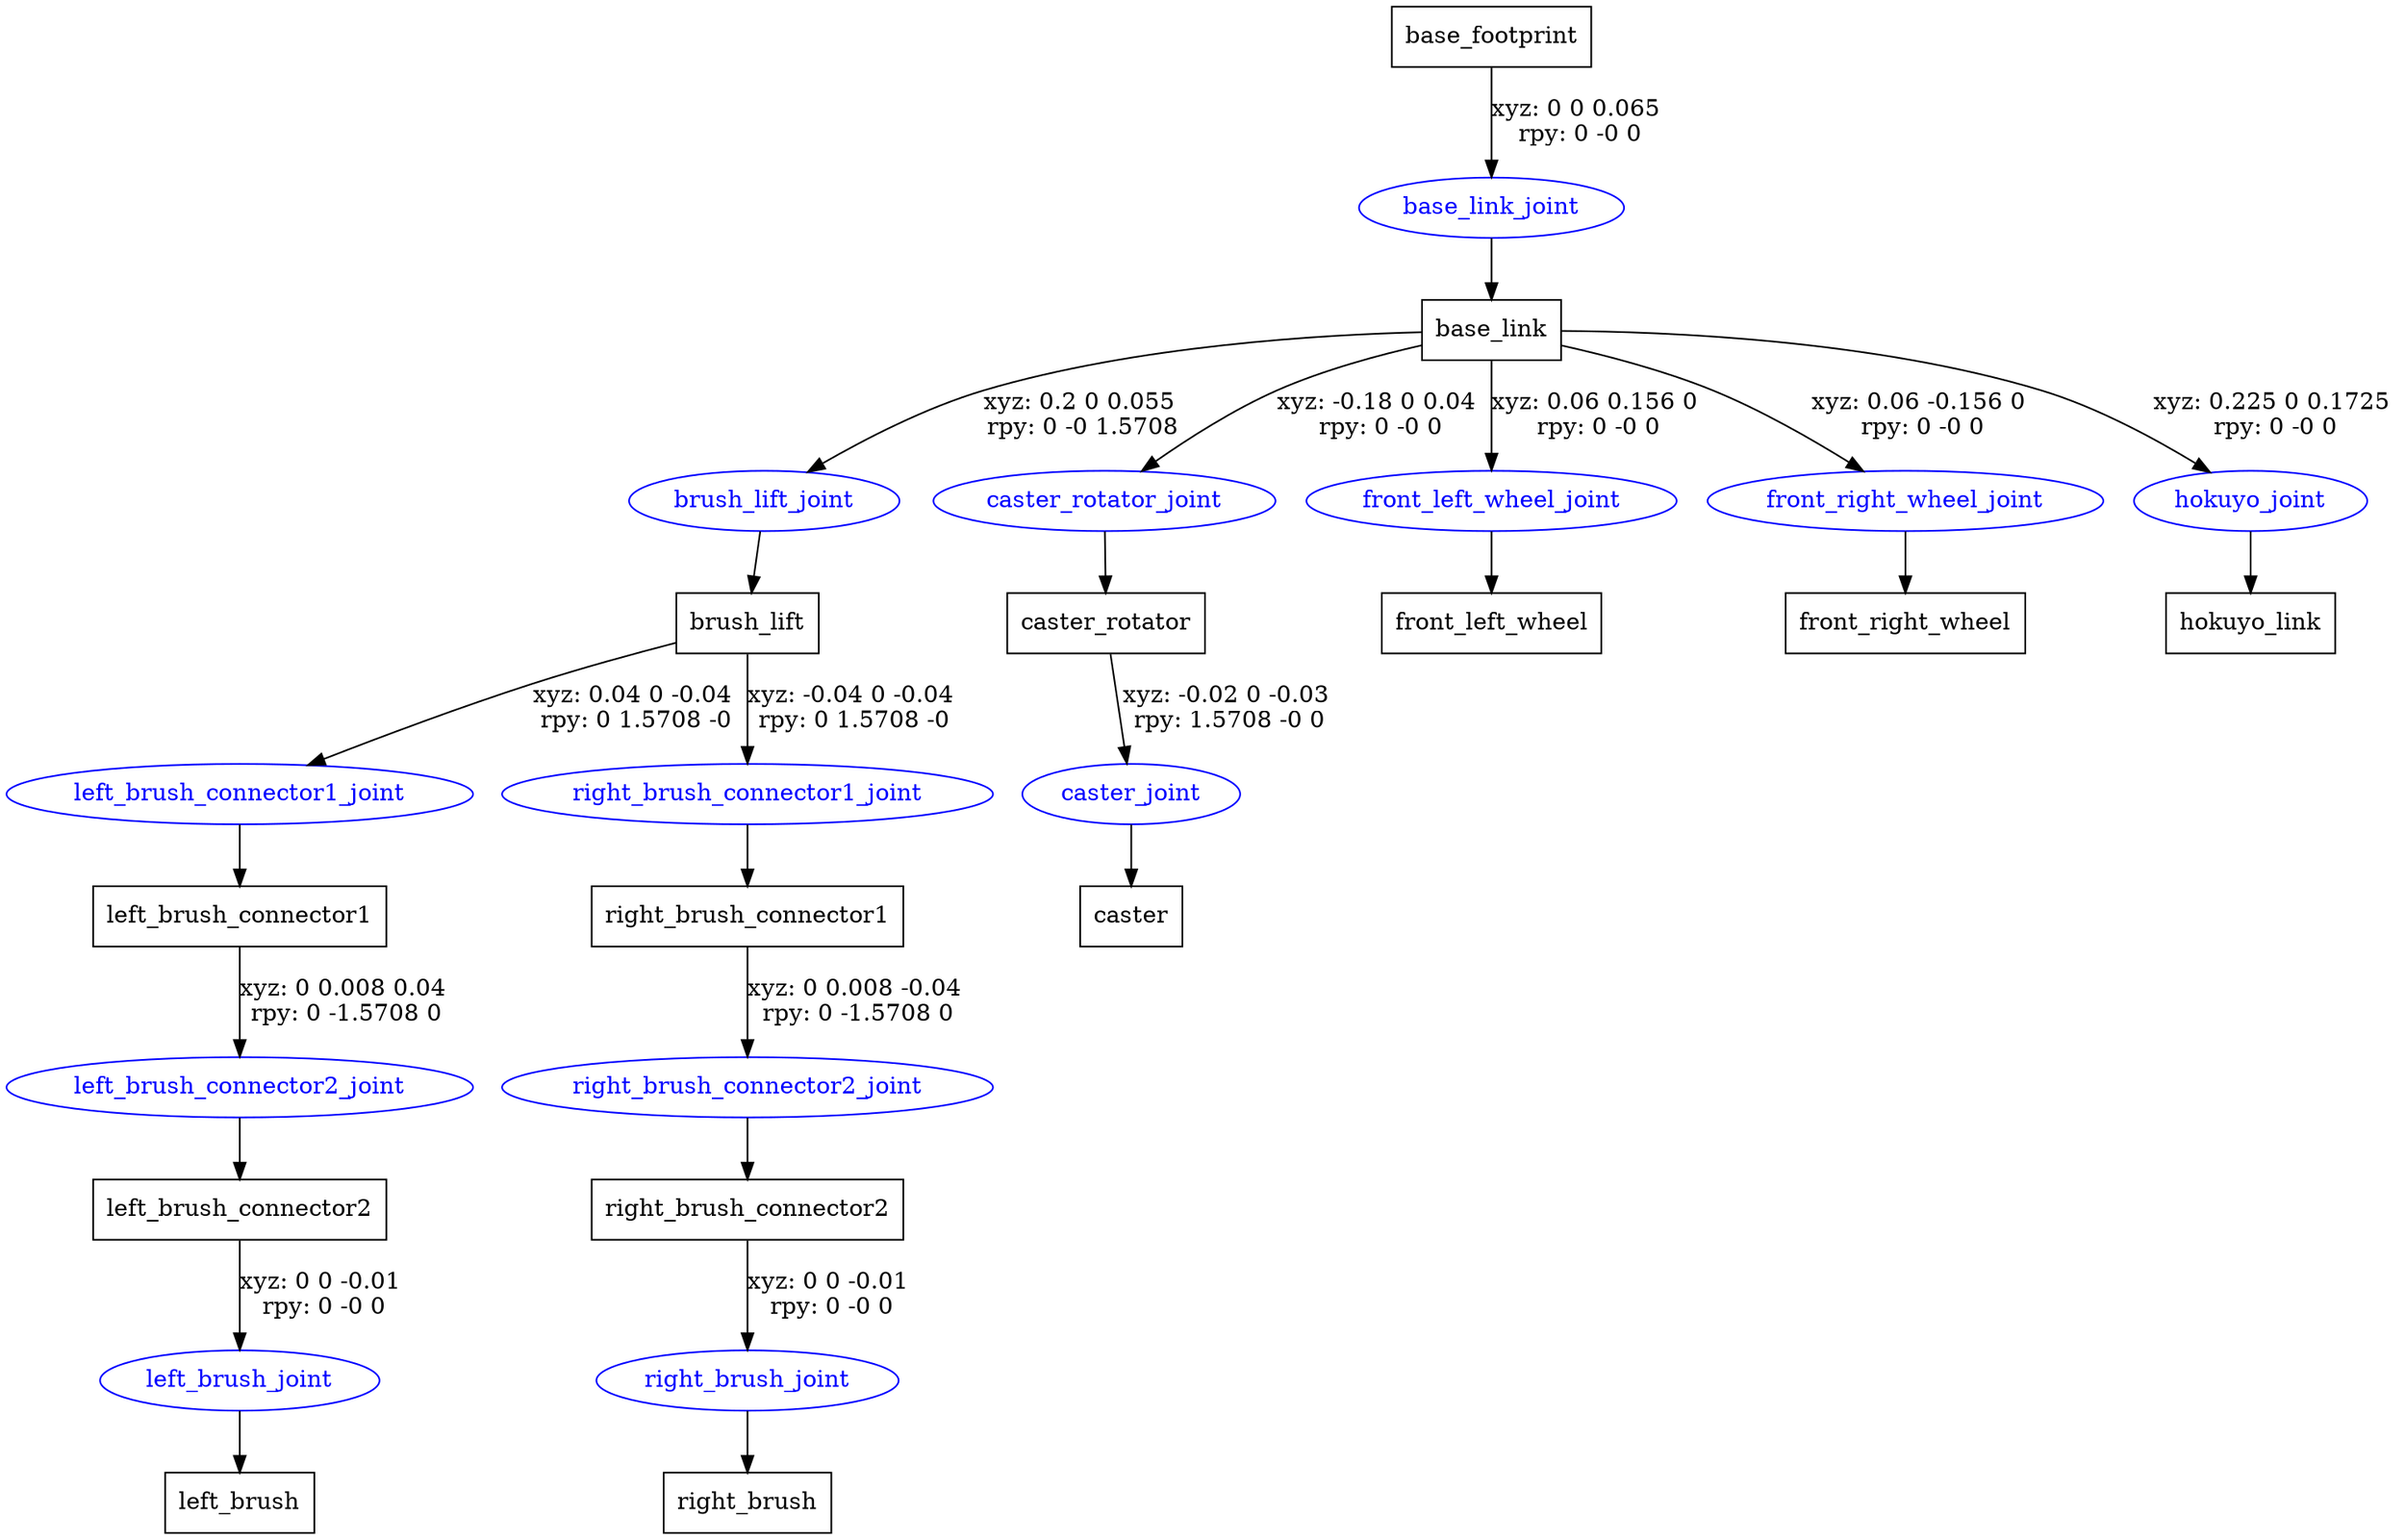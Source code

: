 digraph G {
node [shape=box];
"base_footprint" [label="base_footprint"];
"base_link" [label="base_link"];
"brush_lift" [label="brush_lift"];
"left_brush_connector1" [label="left_brush_connector1"];
"left_brush_connector2" [label="left_brush_connector2"];
"left_brush" [label="left_brush"];
"right_brush_connector1" [label="right_brush_connector1"];
"right_brush_connector2" [label="right_brush_connector2"];
"right_brush" [label="right_brush"];
"caster_rotator" [label="caster_rotator"];
"caster" [label="caster"];
"front_left_wheel" [label="front_left_wheel"];
"front_right_wheel" [label="front_right_wheel"];
"hokuyo_link" [label="hokuyo_link"];
node [shape=ellipse, color=blue, fontcolor=blue];
"base_footprint" -> "base_link_joint" [label="xyz: 0 0 0.065 \nrpy: 0 -0 0"]
"base_link_joint" -> "base_link"
"base_link" -> "brush_lift_joint" [label="xyz: 0.2 0 0.055 \nrpy: 0 -0 1.5708"]
"brush_lift_joint" -> "brush_lift"
"brush_lift" -> "left_brush_connector1_joint" [label="xyz: 0.04 0 -0.04 \nrpy: 0 1.5708 -0"]
"left_brush_connector1_joint" -> "left_brush_connector1"
"left_brush_connector1" -> "left_brush_connector2_joint" [label="xyz: 0 0.008 0.04 \nrpy: 0 -1.5708 0"]
"left_brush_connector2_joint" -> "left_brush_connector2"
"left_brush_connector2" -> "left_brush_joint" [label="xyz: 0 0 -0.01 \nrpy: 0 -0 0"]
"left_brush_joint" -> "left_brush"
"brush_lift" -> "right_brush_connector1_joint" [label="xyz: -0.04 0 -0.04 \nrpy: 0 1.5708 -0"]
"right_brush_connector1_joint" -> "right_brush_connector1"
"right_brush_connector1" -> "right_brush_connector2_joint" [label="xyz: 0 0.008 -0.04 \nrpy: 0 -1.5708 0"]
"right_brush_connector2_joint" -> "right_brush_connector2"
"right_brush_connector2" -> "right_brush_joint" [label="xyz: 0 0 -0.01 \nrpy: 0 -0 0"]
"right_brush_joint" -> "right_brush"
"base_link" -> "caster_rotator_joint" [label="xyz: -0.18 0 0.04 \nrpy: 0 -0 0"]
"caster_rotator_joint" -> "caster_rotator"
"caster_rotator" -> "caster_joint" [label="xyz: -0.02 0 -0.03 \nrpy: 1.5708 -0 0"]
"caster_joint" -> "caster"
"base_link" -> "front_left_wheel_joint" [label="xyz: 0.06 0.156 0 \nrpy: 0 -0 0"]
"front_left_wheel_joint" -> "front_left_wheel"
"base_link" -> "front_right_wheel_joint" [label="xyz: 0.06 -0.156 0 \nrpy: 0 -0 0"]
"front_right_wheel_joint" -> "front_right_wheel"
"base_link" -> "hokuyo_joint" [label="xyz: 0.225 0 0.1725 \nrpy: 0 -0 0"]
"hokuyo_joint" -> "hokuyo_link"
}
